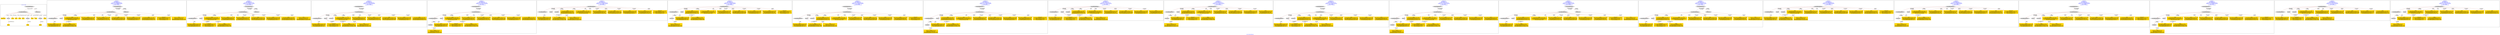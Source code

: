 digraph n0 {
fontcolor="blue"
remincross="true"
label="s10-s-18-artworks.json"
subgraph cluster_0 {
label="1-correct model"
n2[style="filled",color="white",fillcolor="lightgray",label="CulturalHeritageObject1"];
n3[shape="plaintext",style="filled",fillcolor="gold",label="dateCreated"];
n4[style="filled",color="white",fillcolor="lightgray",label="Person1"];
n5[shape="plaintext",style="filled",fillcolor="gold",label="values"];
n6[shape="plaintext",style="filled",fillcolor="gold",label="values"];
n7[shape="plaintext",style="filled",fillcolor="gold",label="values"];
n8[shape="plaintext",style="filled",fillcolor="gold",label="values"];
n9[style="filled",color="white",fillcolor="lightgray",label="Concept1"];
n10[shape="plaintext",style="filled",fillcolor="gold",label="values"];
n11[shape="plaintext",style="filled",fillcolor="gold",label="values"];
n12[style="filled",color="white",fillcolor="lightgray",label="Concept2"];
n13[shape="plaintext",style="filled",fillcolor="gold",label="values"];
n14[style="filled",color="white",fillcolor="lightgray",label="EuropeanaAggregation1"];
n15[style="filled",color="white",fillcolor="lightgray",label="WebResource1"];
n16[shape="plaintext",style="filled",fillcolor="gold",label="values"];
n17[shape="plaintext",style="filled",fillcolor="gold",label="values"];
n18[shape="plaintext",style="filled",fillcolor="gold",label="values"];
}
subgraph cluster_1 {
label="candidate 0\nlink coherence:1.0\nnode coherence:1.0\nconfidence:0.43549986523880024\nmapping score:0.5784999550796001\ncost:13.99959\n-precision:0.71-recall:0.62"
n20[style="filled",color="white",fillcolor="lightgray",label="CulturalHeritageObject1"];
n21[style="filled",color="white",fillcolor="lightgray",label="CulturalHeritageObject2"];
n22[style="filled",color="white",fillcolor="lightgray",label="Person1"];
n23[style="filled",color="white",fillcolor="lightgray",label="EuropeanaAggregation1"];
n24[style="filled",color="white",fillcolor="lightgray",label="WebResource1"];
n25[shape="plaintext",style="filled",fillcolor="gold",label="values\n[CulturalHeritageObject,extent,0.594]\n[CulturalHeritageObject,accessionNumber,0.161]\n[CulturalHeritageObject,provenance,0.15]\n[Document,classLink,0.096]"];
n26[shape="plaintext",style="filled",fillcolor="gold",label="values\n[CulturalHeritageObject,description,0.347]\n[Person,biographicalInformation,0.32]\n[CulturalHeritageObject,title,0.253]\n[CulturalHeritageObject,provenance,0.08]"];
n27[shape="plaintext",style="filled",fillcolor="gold",label="values\n[CulturalHeritageObject,description,0.405]\n[Person,biographicalInformation,0.27]\n[CulturalHeritageObject,title,0.226]\n[CulturalHeritageObject,provenance,0.099]"];
n28[shape="plaintext",style="filled",fillcolor="gold",label="values\n[Person,nameOfThePerson,0.559]\n[Person,biographicalInformation,0.373]\n[CulturalHeritageObject,description,0.035]\n[CulturalHeritageObject,provenance,0.033]"];
n29[shape="plaintext",style="filled",fillcolor="gold",label="values\n[CulturalHeritageObject,medium,0.77]\n[CulturalHeritageObject,description,0.091]\n[CulturalHeritageObject,provenance,0.085]\n[Person,biographicalInformation,0.054]"];
n30[shape="plaintext",style="filled",fillcolor="gold",label="values\n[CulturalHeritageObject,provenance,0.544]\n[Person,biographicalInformation,0.219]\n[CulturalHeritageObject,description,0.127]\n[CulturalHeritageObject,title,0.11]"];
n31[shape="plaintext",style="filled",fillcolor="gold",label="values\n[CulturalHeritageObject,title,0.298]\n[CulturalHeritageObject,description,0.277]\n[Person,biographicalInformation,0.244]\n[CulturalHeritageObject,provenance,0.181]"];
n32[shape="plaintext",style="filled",fillcolor="gold",label="values\n[CulturalHeritageObject,description,0.353]\n[CulturalHeritageObject,medium,0.27]\n[Person,biographicalInformation,0.232]\n[CulturalHeritageObject,title,0.144]"];
n33[shape="plaintext",style="filled",fillcolor="gold",label="values\n[WebResource,classLink,0.547]\n[Document,classLink,0.423]\n[CulturalHeritageObject,provenance,0.016]\n[CulturalHeritageObject,description,0.014]"];
n34[shape="plaintext",style="filled",fillcolor="gold",label="dateCreated\n[CulturalHeritageObject,created,0.358]\n[Person,dateOfDeath,0.354]\n[CulturalHeritageObject,provenance,0.157]\n[Person,dateOfBirth,0.131]"];
}
subgraph cluster_2 {
label="candidate 1\nlink coherence:1.0\nnode coherence:1.0\nconfidence:0.4350536373255838\nmapping score:0.5783512124418613\ncost:13.99959\n-precision:0.64-recall:0.56"
n36[style="filled",color="white",fillcolor="lightgray",label="CulturalHeritageObject1"];
n37[style="filled",color="white",fillcolor="lightgray",label="CulturalHeritageObject2"];
n38[style="filled",color="white",fillcolor="lightgray",label="Person1"];
n39[style="filled",color="white",fillcolor="lightgray",label="EuropeanaAggregation1"];
n40[style="filled",color="white",fillcolor="lightgray",label="WebResource1"];
n41[shape="plaintext",style="filled",fillcolor="gold",label="dateCreated\n[CulturalHeritageObject,created,0.358]\n[Person,dateOfDeath,0.354]\n[CulturalHeritageObject,provenance,0.157]\n[Person,dateOfBirth,0.131]"];
n42[shape="plaintext",style="filled",fillcolor="gold",label="values\n[CulturalHeritageObject,extent,0.594]\n[CulturalHeritageObject,accessionNumber,0.161]\n[CulturalHeritageObject,provenance,0.15]\n[Document,classLink,0.096]"];
n43[shape="plaintext",style="filled",fillcolor="gold",label="values\n[CulturalHeritageObject,description,0.347]\n[Person,biographicalInformation,0.32]\n[CulturalHeritageObject,title,0.253]\n[CulturalHeritageObject,provenance,0.08]"];
n44[shape="plaintext",style="filled",fillcolor="gold",label="values\n[CulturalHeritageObject,description,0.405]\n[Person,biographicalInformation,0.27]\n[CulturalHeritageObject,title,0.226]\n[CulturalHeritageObject,provenance,0.099]"];
n45[shape="plaintext",style="filled",fillcolor="gold",label="values\n[Person,nameOfThePerson,0.559]\n[Person,biographicalInformation,0.373]\n[CulturalHeritageObject,description,0.035]\n[CulturalHeritageObject,provenance,0.033]"];
n46[shape="plaintext",style="filled",fillcolor="gold",label="values\n[CulturalHeritageObject,medium,0.77]\n[CulturalHeritageObject,description,0.091]\n[CulturalHeritageObject,provenance,0.085]\n[Person,biographicalInformation,0.054]"];
n47[shape="plaintext",style="filled",fillcolor="gold",label="values\n[CulturalHeritageObject,provenance,0.544]\n[Person,biographicalInformation,0.219]\n[CulturalHeritageObject,description,0.127]\n[CulturalHeritageObject,title,0.11]"];
n48[shape="plaintext",style="filled",fillcolor="gold",label="values\n[CulturalHeritageObject,title,0.298]\n[CulturalHeritageObject,description,0.277]\n[Person,biographicalInformation,0.244]\n[CulturalHeritageObject,provenance,0.181]"];
n49[shape="plaintext",style="filled",fillcolor="gold",label="values\n[CulturalHeritageObject,description,0.353]\n[CulturalHeritageObject,medium,0.27]\n[Person,biographicalInformation,0.232]\n[CulturalHeritageObject,title,0.144]"];
n50[shape="plaintext",style="filled",fillcolor="gold",label="values\n[WebResource,classLink,0.547]\n[Document,classLink,0.423]\n[CulturalHeritageObject,provenance,0.016]\n[CulturalHeritageObject,description,0.014]"];
}
subgraph cluster_3 {
label="candidate 10\nlink coherence:1.0\nnode coherence:1.0\nconfidence:0.4226522308901868\nmapping score:0.5742174102967289\ncost:13.99968\n-precision:0.5-recall:0.44"
n52[style="filled",color="white",fillcolor="lightgray",label="CulturalHeritageObject1"];
n53[style="filled",color="white",fillcolor="lightgray",label="CulturalHeritageObject2"];
n54[style="filled",color="white",fillcolor="lightgray",label="Person1"];
n55[style="filled",color="white",fillcolor="lightgray",label="Document1"];
n56[style="filled",color="white",fillcolor="lightgray",label="EuropeanaAggregation1"];
n57[shape="plaintext",style="filled",fillcolor="gold",label="dateCreated\n[CulturalHeritageObject,created,0.358]\n[Person,dateOfDeath,0.354]\n[CulturalHeritageObject,provenance,0.157]\n[Person,dateOfBirth,0.131]"];
n58[shape="plaintext",style="filled",fillcolor="gold",label="values\n[CulturalHeritageObject,extent,0.594]\n[CulturalHeritageObject,accessionNumber,0.161]\n[CulturalHeritageObject,provenance,0.15]\n[Document,classLink,0.096]"];
n59[shape="plaintext",style="filled",fillcolor="gold",label="values\n[CulturalHeritageObject,description,0.347]\n[Person,biographicalInformation,0.32]\n[CulturalHeritageObject,title,0.253]\n[CulturalHeritageObject,provenance,0.08]"];
n60[shape="plaintext",style="filled",fillcolor="gold",label="values\n[CulturalHeritageObject,description,0.405]\n[Person,biographicalInformation,0.27]\n[CulturalHeritageObject,title,0.226]\n[CulturalHeritageObject,provenance,0.099]"];
n61[shape="plaintext",style="filled",fillcolor="gold",label="values\n[Person,nameOfThePerson,0.559]\n[Person,biographicalInformation,0.373]\n[CulturalHeritageObject,description,0.035]\n[CulturalHeritageObject,provenance,0.033]"];
n62[shape="plaintext",style="filled",fillcolor="gold",label="values\n[CulturalHeritageObject,medium,0.77]\n[CulturalHeritageObject,description,0.091]\n[CulturalHeritageObject,provenance,0.085]\n[Person,biographicalInformation,0.054]"];
n63[shape="plaintext",style="filled",fillcolor="gold",label="values\n[CulturalHeritageObject,provenance,0.544]\n[Person,biographicalInformation,0.219]\n[CulturalHeritageObject,description,0.127]\n[CulturalHeritageObject,title,0.11]"];
n64[shape="plaintext",style="filled",fillcolor="gold",label="values\n[CulturalHeritageObject,title,0.298]\n[CulturalHeritageObject,description,0.277]\n[Person,biographicalInformation,0.244]\n[CulturalHeritageObject,provenance,0.181]"];
n65[shape="plaintext",style="filled",fillcolor="gold",label="values\n[CulturalHeritageObject,description,0.353]\n[CulturalHeritageObject,medium,0.27]\n[Person,biographicalInformation,0.232]\n[CulturalHeritageObject,title,0.144]"];
n66[shape="plaintext",style="filled",fillcolor="gold",label="values\n[WebResource,classLink,0.547]\n[Document,classLink,0.423]\n[CulturalHeritageObject,provenance,0.016]\n[CulturalHeritageObject,description,0.014]"];
}
subgraph cluster_4 {
label="candidate 11\nlink coherence:1.0\nnode coherence:1.0\nconfidence:0.4226522308901868\nmapping score:0.5742174102967289\ncost:13.9997\n-precision:0.5-recall:0.44"
n68[style="filled",color="white",fillcolor="lightgray",label="CulturalHeritageObject1"];
n69[style="filled",color="white",fillcolor="lightgray",label="CulturalHeritageObject2"];
n70[style="filled",color="white",fillcolor="lightgray",label="Person1"];
n71[style="filled",color="white",fillcolor="lightgray",label="Document2"];
n72[style="filled",color="white",fillcolor="lightgray",label="EuropeanaAggregation1"];
n73[shape="plaintext",style="filled",fillcolor="gold",label="dateCreated\n[CulturalHeritageObject,created,0.358]\n[Person,dateOfDeath,0.354]\n[CulturalHeritageObject,provenance,0.157]\n[Person,dateOfBirth,0.131]"];
n74[shape="plaintext",style="filled",fillcolor="gold",label="values\n[CulturalHeritageObject,extent,0.594]\n[CulturalHeritageObject,accessionNumber,0.161]\n[CulturalHeritageObject,provenance,0.15]\n[Document,classLink,0.096]"];
n75[shape="plaintext",style="filled",fillcolor="gold",label="values\n[CulturalHeritageObject,description,0.347]\n[Person,biographicalInformation,0.32]\n[CulturalHeritageObject,title,0.253]\n[CulturalHeritageObject,provenance,0.08]"];
n76[shape="plaintext",style="filled",fillcolor="gold",label="values\n[CulturalHeritageObject,description,0.405]\n[Person,biographicalInformation,0.27]\n[CulturalHeritageObject,title,0.226]\n[CulturalHeritageObject,provenance,0.099]"];
n77[shape="plaintext",style="filled",fillcolor="gold",label="values\n[Person,nameOfThePerson,0.559]\n[Person,biographicalInformation,0.373]\n[CulturalHeritageObject,description,0.035]\n[CulturalHeritageObject,provenance,0.033]"];
n78[shape="plaintext",style="filled",fillcolor="gold",label="values\n[CulturalHeritageObject,medium,0.77]\n[CulturalHeritageObject,description,0.091]\n[CulturalHeritageObject,provenance,0.085]\n[Person,biographicalInformation,0.054]"];
n79[shape="plaintext",style="filled",fillcolor="gold",label="values\n[CulturalHeritageObject,provenance,0.544]\n[Person,biographicalInformation,0.219]\n[CulturalHeritageObject,description,0.127]\n[CulturalHeritageObject,title,0.11]"];
n80[shape="plaintext",style="filled",fillcolor="gold",label="values\n[CulturalHeritageObject,title,0.298]\n[CulturalHeritageObject,description,0.277]\n[Person,biographicalInformation,0.244]\n[CulturalHeritageObject,provenance,0.181]"];
n81[shape="plaintext",style="filled",fillcolor="gold",label="values\n[CulturalHeritageObject,description,0.353]\n[CulturalHeritageObject,medium,0.27]\n[Person,biographicalInformation,0.232]\n[CulturalHeritageObject,title,0.144]"];
n82[shape="plaintext",style="filled",fillcolor="gold",label="values\n[WebResource,classLink,0.547]\n[Document,classLink,0.423]\n[CulturalHeritageObject,provenance,0.016]\n[CulturalHeritageObject,description,0.014]"];
}
subgraph cluster_5 {
label="candidate 12\nlink coherence:1.0\nnode coherence:1.0\nconfidence:0.41749763794067746\nmapping score:0.5724992126468925\ncost:12.9998\n-precision:0.62-recall:0.5"
n84[style="filled",color="white",fillcolor="lightgray",label="CulturalHeritageObject1"];
n85[style="filled",color="white",fillcolor="lightgray",label="CulturalHeritageObject2"];
n86[style="filled",color="white",fillcolor="lightgray",label="Person1"];
n87[style="filled",color="white",fillcolor="lightgray",label="Document1"];
n88[shape="plaintext",style="filled",fillcolor="gold",label="values\n[CulturalHeritageObject,title,0.298]\n[CulturalHeritageObject,description,0.277]\n[Person,biographicalInformation,0.244]\n[CulturalHeritageObject,provenance,0.181]"];
n89[shape="plaintext",style="filled",fillcolor="gold",label="values\n[CulturalHeritageObject,extent,0.594]\n[CulturalHeritageObject,accessionNumber,0.161]\n[CulturalHeritageObject,provenance,0.15]\n[Document,classLink,0.096]"];
n90[shape="plaintext",style="filled",fillcolor="gold",label="values\n[CulturalHeritageObject,description,0.405]\n[Person,biographicalInformation,0.27]\n[CulturalHeritageObject,title,0.226]\n[CulturalHeritageObject,provenance,0.099]"];
n91[shape="plaintext",style="filled",fillcolor="gold",label="values\n[Person,nameOfThePerson,0.559]\n[Person,biographicalInformation,0.373]\n[CulturalHeritageObject,description,0.035]\n[CulturalHeritageObject,provenance,0.033]"];
n92[shape="plaintext",style="filled",fillcolor="gold",label="values\n[CulturalHeritageObject,medium,0.77]\n[CulturalHeritageObject,description,0.091]\n[CulturalHeritageObject,provenance,0.085]\n[Person,biographicalInformation,0.054]"];
n93[shape="plaintext",style="filled",fillcolor="gold",label="values\n[CulturalHeritageObject,provenance,0.544]\n[Person,biographicalInformation,0.219]\n[CulturalHeritageObject,description,0.127]\n[CulturalHeritageObject,title,0.11]"];
n94[shape="plaintext",style="filled",fillcolor="gold",label="values\n[CulturalHeritageObject,description,0.347]\n[Person,biographicalInformation,0.32]\n[CulturalHeritageObject,title,0.253]\n[CulturalHeritageObject,provenance,0.08]"];
n95[shape="plaintext",style="filled",fillcolor="gold",label="values\n[CulturalHeritageObject,description,0.353]\n[CulturalHeritageObject,medium,0.27]\n[Person,biographicalInformation,0.232]\n[CulturalHeritageObject,title,0.144]"];
n96[shape="plaintext",style="filled",fillcolor="gold",label="dateCreated\n[CulturalHeritageObject,created,0.358]\n[Person,dateOfDeath,0.354]\n[CulturalHeritageObject,provenance,0.157]\n[Person,dateOfBirth,0.131]"];
n97[shape="plaintext",style="filled",fillcolor="gold",label="values\n[WebResource,classLink,0.547]\n[Document,classLink,0.423]\n[CulturalHeritageObject,provenance,0.016]\n[CulturalHeritageObject,description,0.014]"];
}
subgraph cluster_6 {
label="candidate 13\nlink coherence:1.0\nnode coherence:1.0\nconfidence:0.41749763794067746\nmapping score:0.5724992126468925\ncost:12.99982\n-precision:0.62-recall:0.5"
n99[style="filled",color="white",fillcolor="lightgray",label="CulturalHeritageObject1"];
n100[style="filled",color="white",fillcolor="lightgray",label="CulturalHeritageObject2"];
n101[style="filled",color="white",fillcolor="lightgray",label="Person1"];
n102[style="filled",color="white",fillcolor="lightgray",label="Document2"];
n103[shape="plaintext",style="filled",fillcolor="gold",label="values\n[CulturalHeritageObject,title,0.298]\n[CulturalHeritageObject,description,0.277]\n[Person,biographicalInformation,0.244]\n[CulturalHeritageObject,provenance,0.181]"];
n104[shape="plaintext",style="filled",fillcolor="gold",label="values\n[CulturalHeritageObject,extent,0.594]\n[CulturalHeritageObject,accessionNumber,0.161]\n[CulturalHeritageObject,provenance,0.15]\n[Document,classLink,0.096]"];
n105[shape="plaintext",style="filled",fillcolor="gold",label="values\n[CulturalHeritageObject,description,0.405]\n[Person,biographicalInformation,0.27]\n[CulturalHeritageObject,title,0.226]\n[CulturalHeritageObject,provenance,0.099]"];
n106[shape="plaintext",style="filled",fillcolor="gold",label="values\n[Person,nameOfThePerson,0.559]\n[Person,biographicalInformation,0.373]\n[CulturalHeritageObject,description,0.035]\n[CulturalHeritageObject,provenance,0.033]"];
n107[shape="plaintext",style="filled",fillcolor="gold",label="values\n[CulturalHeritageObject,medium,0.77]\n[CulturalHeritageObject,description,0.091]\n[CulturalHeritageObject,provenance,0.085]\n[Person,biographicalInformation,0.054]"];
n108[shape="plaintext",style="filled",fillcolor="gold",label="values\n[CulturalHeritageObject,provenance,0.544]\n[Person,biographicalInformation,0.219]\n[CulturalHeritageObject,description,0.127]\n[CulturalHeritageObject,title,0.11]"];
n109[shape="plaintext",style="filled",fillcolor="gold",label="values\n[CulturalHeritageObject,description,0.347]\n[Person,biographicalInformation,0.32]\n[CulturalHeritageObject,title,0.253]\n[CulturalHeritageObject,provenance,0.08]"];
n110[shape="plaintext",style="filled",fillcolor="gold",label="values\n[CulturalHeritageObject,description,0.353]\n[CulturalHeritageObject,medium,0.27]\n[Person,biographicalInformation,0.232]\n[CulturalHeritageObject,title,0.144]"];
n111[shape="plaintext",style="filled",fillcolor="gold",label="values\n[WebResource,classLink,0.547]\n[Document,classLink,0.423]\n[CulturalHeritageObject,provenance,0.016]\n[CulturalHeritageObject,description,0.014]"];
n112[shape="plaintext",style="filled",fillcolor="gold",label="dateCreated\n[CulturalHeritageObject,created,0.358]\n[Person,dateOfDeath,0.354]\n[CulturalHeritageObject,provenance,0.157]\n[Person,dateOfBirth,0.131]"];
}
subgraph cluster_7 {
label="candidate 14\nlink coherence:1.0\nnode coherence:1.0\nconfidence:0.41749763794067746\nmapping score:0.5724992126468925\ncost:13.99968\n-precision:0.64-recall:0.56"
n114[style="filled",color="white",fillcolor="lightgray",label="CulturalHeritageObject1"];
n115[style="filled",color="white",fillcolor="lightgray",label="CulturalHeritageObject2"];
n116[style="filled",color="white",fillcolor="lightgray",label="Person1"];
n117[style="filled",color="white",fillcolor="lightgray",label="Document1"];
n118[style="filled",color="white",fillcolor="lightgray",label="EuropeanaAggregation1"];
n119[shape="plaintext",style="filled",fillcolor="gold",label="values\n[CulturalHeritageObject,title,0.298]\n[CulturalHeritageObject,description,0.277]\n[Person,biographicalInformation,0.244]\n[CulturalHeritageObject,provenance,0.181]"];
n120[shape="plaintext",style="filled",fillcolor="gold",label="values\n[CulturalHeritageObject,extent,0.594]\n[CulturalHeritageObject,accessionNumber,0.161]\n[CulturalHeritageObject,provenance,0.15]\n[Document,classLink,0.096]"];
n121[shape="plaintext",style="filled",fillcolor="gold",label="values\n[CulturalHeritageObject,description,0.405]\n[Person,biographicalInformation,0.27]\n[CulturalHeritageObject,title,0.226]\n[CulturalHeritageObject,provenance,0.099]"];
n122[shape="plaintext",style="filled",fillcolor="gold",label="values\n[Person,nameOfThePerson,0.559]\n[Person,biographicalInformation,0.373]\n[CulturalHeritageObject,description,0.035]\n[CulturalHeritageObject,provenance,0.033]"];
n123[shape="plaintext",style="filled",fillcolor="gold",label="values\n[CulturalHeritageObject,medium,0.77]\n[CulturalHeritageObject,description,0.091]\n[CulturalHeritageObject,provenance,0.085]\n[Person,biographicalInformation,0.054]"];
n124[shape="plaintext",style="filled",fillcolor="gold",label="values\n[CulturalHeritageObject,provenance,0.544]\n[Person,biographicalInformation,0.219]\n[CulturalHeritageObject,description,0.127]\n[CulturalHeritageObject,title,0.11]"];
n125[shape="plaintext",style="filled",fillcolor="gold",label="values\n[CulturalHeritageObject,description,0.347]\n[Person,biographicalInformation,0.32]\n[CulturalHeritageObject,title,0.253]\n[CulturalHeritageObject,provenance,0.08]"];
n126[shape="plaintext",style="filled",fillcolor="gold",label="values\n[CulturalHeritageObject,description,0.353]\n[CulturalHeritageObject,medium,0.27]\n[Person,biographicalInformation,0.232]\n[CulturalHeritageObject,title,0.144]"];
n127[shape="plaintext",style="filled",fillcolor="gold",label="dateCreated\n[CulturalHeritageObject,created,0.358]\n[Person,dateOfDeath,0.354]\n[CulturalHeritageObject,provenance,0.157]\n[Person,dateOfBirth,0.131]"];
n128[shape="plaintext",style="filled",fillcolor="gold",label="values\n[WebResource,classLink,0.547]\n[Document,classLink,0.423]\n[CulturalHeritageObject,provenance,0.016]\n[CulturalHeritageObject,description,0.014]"];
}
subgraph cluster_8 {
label="candidate 15\nlink coherence:1.0\nnode coherence:1.0\nconfidence:0.41749763794067746\nmapping score:0.5724992126468925\ncost:13.9997\n-precision:0.64-recall:0.56"
n130[style="filled",color="white",fillcolor="lightgray",label="CulturalHeritageObject1"];
n131[style="filled",color="white",fillcolor="lightgray",label="CulturalHeritageObject2"];
n132[style="filled",color="white",fillcolor="lightgray",label="Person1"];
n133[style="filled",color="white",fillcolor="lightgray",label="Document2"];
n134[style="filled",color="white",fillcolor="lightgray",label="EuropeanaAggregation1"];
n135[shape="plaintext",style="filled",fillcolor="gold",label="values\n[CulturalHeritageObject,title,0.298]\n[CulturalHeritageObject,description,0.277]\n[Person,biographicalInformation,0.244]\n[CulturalHeritageObject,provenance,0.181]"];
n136[shape="plaintext",style="filled",fillcolor="gold",label="values\n[CulturalHeritageObject,extent,0.594]\n[CulturalHeritageObject,accessionNumber,0.161]\n[CulturalHeritageObject,provenance,0.15]\n[Document,classLink,0.096]"];
n137[shape="plaintext",style="filled",fillcolor="gold",label="values\n[CulturalHeritageObject,description,0.405]\n[Person,biographicalInformation,0.27]\n[CulturalHeritageObject,title,0.226]\n[CulturalHeritageObject,provenance,0.099]"];
n138[shape="plaintext",style="filled",fillcolor="gold",label="values\n[Person,nameOfThePerson,0.559]\n[Person,biographicalInformation,0.373]\n[CulturalHeritageObject,description,0.035]\n[CulturalHeritageObject,provenance,0.033]"];
n139[shape="plaintext",style="filled",fillcolor="gold",label="values\n[CulturalHeritageObject,medium,0.77]\n[CulturalHeritageObject,description,0.091]\n[CulturalHeritageObject,provenance,0.085]\n[Person,biographicalInformation,0.054]"];
n140[shape="plaintext",style="filled",fillcolor="gold",label="values\n[CulturalHeritageObject,provenance,0.544]\n[Person,biographicalInformation,0.219]\n[CulturalHeritageObject,description,0.127]\n[CulturalHeritageObject,title,0.11]"];
n141[shape="plaintext",style="filled",fillcolor="gold",label="values\n[CulturalHeritageObject,description,0.347]\n[Person,biographicalInformation,0.32]\n[CulturalHeritageObject,title,0.253]\n[CulturalHeritageObject,provenance,0.08]"];
n142[shape="plaintext",style="filled",fillcolor="gold",label="values\n[CulturalHeritageObject,description,0.353]\n[CulturalHeritageObject,medium,0.27]\n[Person,biographicalInformation,0.232]\n[CulturalHeritageObject,title,0.144]"];
n143[shape="plaintext",style="filled",fillcolor="gold",label="values\n[WebResource,classLink,0.547]\n[Document,classLink,0.423]\n[CulturalHeritageObject,provenance,0.016]\n[CulturalHeritageObject,description,0.014]"];
n144[shape="plaintext",style="filled",fillcolor="gold",label="dateCreated\n[CulturalHeritageObject,created,0.358]\n[Person,dateOfDeath,0.354]\n[CulturalHeritageObject,provenance,0.157]\n[Person,dateOfBirth,0.131]"];
}
subgraph cluster_9 {
label="candidate 16\nlink coherence:1.0\nnode coherence:1.0\nconfidence:0.417051410027461\nmapping score:0.5723504700091536\ncost:12.9998\n-precision:0.54-recall:0.44"
n146[style="filled",color="white",fillcolor="lightgray",label="CulturalHeritageObject1"];
n147[style="filled",color="white",fillcolor="lightgray",label="CulturalHeritageObject2"];
n148[style="filled",color="white",fillcolor="lightgray",label="Person1"];
n149[style="filled",color="white",fillcolor="lightgray",label="Document1"];
n150[shape="plaintext",style="filled",fillcolor="gold",label="dateCreated\n[CulturalHeritageObject,created,0.358]\n[Person,dateOfDeath,0.354]\n[CulturalHeritageObject,provenance,0.157]\n[Person,dateOfBirth,0.131]"];
n151[shape="plaintext",style="filled",fillcolor="gold",label="values\n[CulturalHeritageObject,title,0.298]\n[CulturalHeritageObject,description,0.277]\n[Person,biographicalInformation,0.244]\n[CulturalHeritageObject,provenance,0.181]"];
n152[shape="plaintext",style="filled",fillcolor="gold",label="values\n[CulturalHeritageObject,extent,0.594]\n[CulturalHeritageObject,accessionNumber,0.161]\n[CulturalHeritageObject,provenance,0.15]\n[Document,classLink,0.096]"];
n153[shape="plaintext",style="filled",fillcolor="gold",label="values\n[CulturalHeritageObject,description,0.405]\n[Person,biographicalInformation,0.27]\n[CulturalHeritageObject,title,0.226]\n[CulturalHeritageObject,provenance,0.099]"];
n154[shape="plaintext",style="filled",fillcolor="gold",label="values\n[Person,nameOfThePerson,0.559]\n[Person,biographicalInformation,0.373]\n[CulturalHeritageObject,description,0.035]\n[CulturalHeritageObject,provenance,0.033]"];
n155[shape="plaintext",style="filled",fillcolor="gold",label="values\n[CulturalHeritageObject,medium,0.77]\n[CulturalHeritageObject,description,0.091]\n[CulturalHeritageObject,provenance,0.085]\n[Person,biographicalInformation,0.054]"];
n156[shape="plaintext",style="filled",fillcolor="gold",label="values\n[CulturalHeritageObject,provenance,0.544]\n[Person,biographicalInformation,0.219]\n[CulturalHeritageObject,description,0.127]\n[CulturalHeritageObject,title,0.11]"];
n157[shape="plaintext",style="filled",fillcolor="gold",label="values\n[CulturalHeritageObject,description,0.347]\n[Person,biographicalInformation,0.32]\n[CulturalHeritageObject,title,0.253]\n[CulturalHeritageObject,provenance,0.08]"];
n158[shape="plaintext",style="filled",fillcolor="gold",label="values\n[CulturalHeritageObject,description,0.353]\n[CulturalHeritageObject,medium,0.27]\n[Person,biographicalInformation,0.232]\n[CulturalHeritageObject,title,0.144]"];
n159[shape="plaintext",style="filled",fillcolor="gold",label="values\n[WebResource,classLink,0.547]\n[Document,classLink,0.423]\n[CulturalHeritageObject,provenance,0.016]\n[CulturalHeritageObject,description,0.014]"];
}
subgraph cluster_10 {
label="candidate 17\nlink coherence:1.0\nnode coherence:1.0\nconfidence:0.417051410027461\nmapping score:0.5723504700091536\ncost:12.99982\n-precision:0.54-recall:0.44"
n161[style="filled",color="white",fillcolor="lightgray",label="CulturalHeritageObject1"];
n162[style="filled",color="white",fillcolor="lightgray",label="CulturalHeritageObject2"];
n163[style="filled",color="white",fillcolor="lightgray",label="Person1"];
n164[style="filled",color="white",fillcolor="lightgray",label="Document2"];
n165[shape="plaintext",style="filled",fillcolor="gold",label="dateCreated\n[CulturalHeritageObject,created,0.358]\n[Person,dateOfDeath,0.354]\n[CulturalHeritageObject,provenance,0.157]\n[Person,dateOfBirth,0.131]"];
n166[shape="plaintext",style="filled",fillcolor="gold",label="values\n[CulturalHeritageObject,title,0.298]\n[CulturalHeritageObject,description,0.277]\n[Person,biographicalInformation,0.244]\n[CulturalHeritageObject,provenance,0.181]"];
n167[shape="plaintext",style="filled",fillcolor="gold",label="values\n[CulturalHeritageObject,extent,0.594]\n[CulturalHeritageObject,accessionNumber,0.161]\n[CulturalHeritageObject,provenance,0.15]\n[Document,classLink,0.096]"];
n168[shape="plaintext",style="filled",fillcolor="gold",label="values\n[CulturalHeritageObject,description,0.405]\n[Person,biographicalInformation,0.27]\n[CulturalHeritageObject,title,0.226]\n[CulturalHeritageObject,provenance,0.099]"];
n169[shape="plaintext",style="filled",fillcolor="gold",label="values\n[Person,nameOfThePerson,0.559]\n[Person,biographicalInformation,0.373]\n[CulturalHeritageObject,description,0.035]\n[CulturalHeritageObject,provenance,0.033]"];
n170[shape="plaintext",style="filled",fillcolor="gold",label="values\n[CulturalHeritageObject,medium,0.77]\n[CulturalHeritageObject,description,0.091]\n[CulturalHeritageObject,provenance,0.085]\n[Person,biographicalInformation,0.054]"];
n171[shape="plaintext",style="filled",fillcolor="gold",label="values\n[CulturalHeritageObject,provenance,0.544]\n[Person,biographicalInformation,0.219]\n[CulturalHeritageObject,description,0.127]\n[CulturalHeritageObject,title,0.11]"];
n172[shape="plaintext",style="filled",fillcolor="gold",label="values\n[CulturalHeritageObject,description,0.347]\n[Person,biographicalInformation,0.32]\n[CulturalHeritageObject,title,0.253]\n[CulturalHeritageObject,provenance,0.08]"];
n173[shape="plaintext",style="filled",fillcolor="gold",label="values\n[CulturalHeritageObject,description,0.353]\n[CulturalHeritageObject,medium,0.27]\n[Person,biographicalInformation,0.232]\n[CulturalHeritageObject,title,0.144]"];
n174[shape="plaintext",style="filled",fillcolor="gold",label="values\n[WebResource,classLink,0.547]\n[Document,classLink,0.423]\n[CulturalHeritageObject,provenance,0.016]\n[CulturalHeritageObject,description,0.014]"];
}
subgraph cluster_11 {
label="candidate 18\nlink coherence:1.0\nnode coherence:1.0\nconfidence:0.417051410027461\nmapping score:0.5723504700091536\ncost:13.99968\n-precision:0.57-recall:0.5"
n176[style="filled",color="white",fillcolor="lightgray",label="CulturalHeritageObject1"];
n177[style="filled",color="white",fillcolor="lightgray",label="CulturalHeritageObject2"];
n178[style="filled",color="white",fillcolor="lightgray",label="Person1"];
n179[style="filled",color="white",fillcolor="lightgray",label="Document1"];
n180[style="filled",color="white",fillcolor="lightgray",label="EuropeanaAggregation1"];
n181[shape="plaintext",style="filled",fillcolor="gold",label="dateCreated\n[CulturalHeritageObject,created,0.358]\n[Person,dateOfDeath,0.354]\n[CulturalHeritageObject,provenance,0.157]\n[Person,dateOfBirth,0.131]"];
n182[shape="plaintext",style="filled",fillcolor="gold",label="values\n[CulturalHeritageObject,title,0.298]\n[CulturalHeritageObject,description,0.277]\n[Person,biographicalInformation,0.244]\n[CulturalHeritageObject,provenance,0.181]"];
n183[shape="plaintext",style="filled",fillcolor="gold",label="values\n[CulturalHeritageObject,extent,0.594]\n[CulturalHeritageObject,accessionNumber,0.161]\n[CulturalHeritageObject,provenance,0.15]\n[Document,classLink,0.096]"];
n184[shape="plaintext",style="filled",fillcolor="gold",label="values\n[CulturalHeritageObject,description,0.405]\n[Person,biographicalInformation,0.27]\n[CulturalHeritageObject,title,0.226]\n[CulturalHeritageObject,provenance,0.099]"];
n185[shape="plaintext",style="filled",fillcolor="gold",label="values\n[Person,nameOfThePerson,0.559]\n[Person,biographicalInformation,0.373]\n[CulturalHeritageObject,description,0.035]\n[CulturalHeritageObject,provenance,0.033]"];
n186[shape="plaintext",style="filled",fillcolor="gold",label="values\n[CulturalHeritageObject,medium,0.77]\n[CulturalHeritageObject,description,0.091]\n[CulturalHeritageObject,provenance,0.085]\n[Person,biographicalInformation,0.054]"];
n187[shape="plaintext",style="filled",fillcolor="gold",label="values\n[CulturalHeritageObject,provenance,0.544]\n[Person,biographicalInformation,0.219]\n[CulturalHeritageObject,description,0.127]\n[CulturalHeritageObject,title,0.11]"];
n188[shape="plaintext",style="filled",fillcolor="gold",label="values\n[CulturalHeritageObject,description,0.347]\n[Person,biographicalInformation,0.32]\n[CulturalHeritageObject,title,0.253]\n[CulturalHeritageObject,provenance,0.08]"];
n189[shape="plaintext",style="filled",fillcolor="gold",label="values\n[CulturalHeritageObject,description,0.353]\n[CulturalHeritageObject,medium,0.27]\n[Person,biographicalInformation,0.232]\n[CulturalHeritageObject,title,0.144]"];
n190[shape="plaintext",style="filled",fillcolor="gold",label="values\n[WebResource,classLink,0.547]\n[Document,classLink,0.423]\n[CulturalHeritageObject,provenance,0.016]\n[CulturalHeritageObject,description,0.014]"];
}
subgraph cluster_12 {
label="candidate 19\nlink coherence:1.0\nnode coherence:1.0\nconfidence:0.417051410027461\nmapping score:0.5723504700091536\ncost:13.9997\n-precision:0.57-recall:0.5"
n192[style="filled",color="white",fillcolor="lightgray",label="CulturalHeritageObject1"];
n193[style="filled",color="white",fillcolor="lightgray",label="CulturalHeritageObject2"];
n194[style="filled",color="white",fillcolor="lightgray",label="Person1"];
n195[style="filled",color="white",fillcolor="lightgray",label="Document2"];
n196[style="filled",color="white",fillcolor="lightgray",label="EuropeanaAggregation1"];
n197[shape="plaintext",style="filled",fillcolor="gold",label="dateCreated\n[CulturalHeritageObject,created,0.358]\n[Person,dateOfDeath,0.354]\n[CulturalHeritageObject,provenance,0.157]\n[Person,dateOfBirth,0.131]"];
n198[shape="plaintext",style="filled",fillcolor="gold",label="values\n[CulturalHeritageObject,title,0.298]\n[CulturalHeritageObject,description,0.277]\n[Person,biographicalInformation,0.244]\n[CulturalHeritageObject,provenance,0.181]"];
n199[shape="plaintext",style="filled",fillcolor="gold",label="values\n[CulturalHeritageObject,extent,0.594]\n[CulturalHeritageObject,accessionNumber,0.161]\n[CulturalHeritageObject,provenance,0.15]\n[Document,classLink,0.096]"];
n200[shape="plaintext",style="filled",fillcolor="gold",label="values\n[CulturalHeritageObject,description,0.405]\n[Person,biographicalInformation,0.27]\n[CulturalHeritageObject,title,0.226]\n[CulturalHeritageObject,provenance,0.099]"];
n201[shape="plaintext",style="filled",fillcolor="gold",label="values\n[Person,nameOfThePerson,0.559]\n[Person,biographicalInformation,0.373]\n[CulturalHeritageObject,description,0.035]\n[CulturalHeritageObject,provenance,0.033]"];
n202[shape="plaintext",style="filled",fillcolor="gold",label="values\n[CulturalHeritageObject,medium,0.77]\n[CulturalHeritageObject,description,0.091]\n[CulturalHeritageObject,provenance,0.085]\n[Person,biographicalInformation,0.054]"];
n203[shape="plaintext",style="filled",fillcolor="gold",label="values\n[CulturalHeritageObject,provenance,0.544]\n[Person,biographicalInformation,0.219]\n[CulturalHeritageObject,description,0.127]\n[CulturalHeritageObject,title,0.11]"];
n204[shape="plaintext",style="filled",fillcolor="gold",label="values\n[CulturalHeritageObject,description,0.347]\n[Person,biographicalInformation,0.32]\n[CulturalHeritageObject,title,0.253]\n[CulturalHeritageObject,provenance,0.08]"];
n205[shape="plaintext",style="filled",fillcolor="gold",label="values\n[CulturalHeritageObject,description,0.353]\n[CulturalHeritageObject,medium,0.27]\n[Person,biographicalInformation,0.232]\n[CulturalHeritageObject,title,0.144]"];
n206[shape="plaintext",style="filled",fillcolor="gold",label="values\n[WebResource,classLink,0.547]\n[Document,classLink,0.423]\n[CulturalHeritageObject,provenance,0.016]\n[CulturalHeritageObject,description,0.014]"];
}
subgraph cluster_13 {
label="candidate 2\nlink coherence:1.0\nnode coherence:1.0\nconfidence:0.42989904437607435\nmapping score:0.5766330147920248\ncost:13.99959\n-precision:0.79-recall:0.69"
n208[style="filled",color="white",fillcolor="lightgray",label="CulturalHeritageObject1"];
n209[style="filled",color="white",fillcolor="lightgray",label="CulturalHeritageObject2"];
n210[style="filled",color="white",fillcolor="lightgray",label="Person1"];
n211[style="filled",color="white",fillcolor="lightgray",label="EuropeanaAggregation1"];
n212[style="filled",color="white",fillcolor="lightgray",label="WebResource1"];
n213[shape="plaintext",style="filled",fillcolor="gold",label="values\n[CulturalHeritageObject,title,0.298]\n[CulturalHeritageObject,description,0.277]\n[Person,biographicalInformation,0.244]\n[CulturalHeritageObject,provenance,0.181]"];
n214[shape="plaintext",style="filled",fillcolor="gold",label="values\n[CulturalHeritageObject,extent,0.594]\n[CulturalHeritageObject,accessionNumber,0.161]\n[CulturalHeritageObject,provenance,0.15]\n[Document,classLink,0.096]"];
n215[shape="plaintext",style="filled",fillcolor="gold",label="values\n[CulturalHeritageObject,description,0.405]\n[Person,biographicalInformation,0.27]\n[CulturalHeritageObject,title,0.226]\n[CulturalHeritageObject,provenance,0.099]"];
n216[shape="plaintext",style="filled",fillcolor="gold",label="values\n[Person,nameOfThePerson,0.559]\n[Person,biographicalInformation,0.373]\n[CulturalHeritageObject,description,0.035]\n[CulturalHeritageObject,provenance,0.033]"];
n217[shape="plaintext",style="filled",fillcolor="gold",label="values\n[CulturalHeritageObject,medium,0.77]\n[CulturalHeritageObject,description,0.091]\n[CulturalHeritageObject,provenance,0.085]\n[Person,biographicalInformation,0.054]"];
n218[shape="plaintext",style="filled",fillcolor="gold",label="values\n[CulturalHeritageObject,provenance,0.544]\n[Person,biographicalInformation,0.219]\n[CulturalHeritageObject,description,0.127]\n[CulturalHeritageObject,title,0.11]"];
n219[shape="plaintext",style="filled",fillcolor="gold",label="values\n[CulturalHeritageObject,description,0.347]\n[Person,biographicalInformation,0.32]\n[CulturalHeritageObject,title,0.253]\n[CulturalHeritageObject,provenance,0.08]"];
n220[shape="plaintext",style="filled",fillcolor="gold",label="values\n[CulturalHeritageObject,description,0.353]\n[CulturalHeritageObject,medium,0.27]\n[Person,biographicalInformation,0.232]\n[CulturalHeritageObject,title,0.144]"];
n221[shape="plaintext",style="filled",fillcolor="gold",label="values\n[WebResource,classLink,0.547]\n[Document,classLink,0.423]\n[CulturalHeritageObject,provenance,0.016]\n[CulturalHeritageObject,description,0.014]"];
n222[shape="plaintext",style="filled",fillcolor="gold",label="dateCreated\n[CulturalHeritageObject,created,0.358]\n[Person,dateOfDeath,0.354]\n[CulturalHeritageObject,provenance,0.157]\n[Person,dateOfBirth,0.131]"];
}
subgraph cluster_14 {
label="candidate 3\nlink coherence:1.0\nnode coherence:1.0\nconfidence:0.4294528164628579\nmapping score:0.576484272154286\ncost:13.99959\n-precision:0.71-recall:0.62"
n224[style="filled",color="white",fillcolor="lightgray",label="CulturalHeritageObject1"];
n225[style="filled",color="white",fillcolor="lightgray",label="CulturalHeritageObject2"];
n226[style="filled",color="white",fillcolor="lightgray",label="Person1"];
n227[style="filled",color="white",fillcolor="lightgray",label="EuropeanaAggregation1"];
n228[style="filled",color="white",fillcolor="lightgray",label="WebResource1"];
n229[shape="plaintext",style="filled",fillcolor="gold",label="dateCreated\n[CulturalHeritageObject,created,0.358]\n[Person,dateOfDeath,0.354]\n[CulturalHeritageObject,provenance,0.157]\n[Person,dateOfBirth,0.131]"];
n230[shape="plaintext",style="filled",fillcolor="gold",label="values\n[CulturalHeritageObject,title,0.298]\n[CulturalHeritageObject,description,0.277]\n[Person,biographicalInformation,0.244]\n[CulturalHeritageObject,provenance,0.181]"];
n231[shape="plaintext",style="filled",fillcolor="gold",label="values\n[CulturalHeritageObject,extent,0.594]\n[CulturalHeritageObject,accessionNumber,0.161]\n[CulturalHeritageObject,provenance,0.15]\n[Document,classLink,0.096]"];
n232[shape="plaintext",style="filled",fillcolor="gold",label="values\n[CulturalHeritageObject,description,0.405]\n[Person,biographicalInformation,0.27]\n[CulturalHeritageObject,title,0.226]\n[CulturalHeritageObject,provenance,0.099]"];
n233[shape="plaintext",style="filled",fillcolor="gold",label="values\n[Person,nameOfThePerson,0.559]\n[Person,biographicalInformation,0.373]\n[CulturalHeritageObject,description,0.035]\n[CulturalHeritageObject,provenance,0.033]"];
n234[shape="plaintext",style="filled",fillcolor="gold",label="values\n[CulturalHeritageObject,medium,0.77]\n[CulturalHeritageObject,description,0.091]\n[CulturalHeritageObject,provenance,0.085]\n[Person,biographicalInformation,0.054]"];
n235[shape="plaintext",style="filled",fillcolor="gold",label="values\n[CulturalHeritageObject,provenance,0.544]\n[Person,biographicalInformation,0.219]\n[CulturalHeritageObject,description,0.127]\n[CulturalHeritageObject,title,0.11]"];
n236[shape="plaintext",style="filled",fillcolor="gold",label="values\n[CulturalHeritageObject,description,0.347]\n[Person,biographicalInformation,0.32]\n[CulturalHeritageObject,title,0.253]\n[CulturalHeritageObject,provenance,0.08]"];
n237[shape="plaintext",style="filled",fillcolor="gold",label="values\n[CulturalHeritageObject,description,0.353]\n[CulturalHeritageObject,medium,0.27]\n[Person,biographicalInformation,0.232]\n[CulturalHeritageObject,title,0.144]"];
n238[shape="plaintext",style="filled",fillcolor="gold",label="values\n[WebResource,classLink,0.547]\n[Document,classLink,0.423]\n[CulturalHeritageObject,provenance,0.016]\n[CulturalHeritageObject,description,0.014]"];
}
subgraph cluster_15 {
label="candidate 4\nlink coherence:1.0\nnode coherence:1.0\nconfidence:0.42309845880340324\nmapping score:0.5743661529344678\ncost:12.9998\n-precision:0.54-recall:0.44"
n240[style="filled",color="white",fillcolor="lightgray",label="CulturalHeritageObject1"];
n241[style="filled",color="white",fillcolor="lightgray",label="CulturalHeritageObject2"];
n242[style="filled",color="white",fillcolor="lightgray",label="Person1"];
n243[style="filled",color="white",fillcolor="lightgray",label="Document1"];
n244[shape="plaintext",style="filled",fillcolor="gold",label="values\n[CulturalHeritageObject,extent,0.594]\n[CulturalHeritageObject,accessionNumber,0.161]\n[CulturalHeritageObject,provenance,0.15]\n[Document,classLink,0.096]"];
n245[shape="plaintext",style="filled",fillcolor="gold",label="values\n[CulturalHeritageObject,description,0.347]\n[Person,biographicalInformation,0.32]\n[CulturalHeritageObject,title,0.253]\n[CulturalHeritageObject,provenance,0.08]"];
n246[shape="plaintext",style="filled",fillcolor="gold",label="values\n[CulturalHeritageObject,description,0.405]\n[Person,biographicalInformation,0.27]\n[CulturalHeritageObject,title,0.226]\n[CulturalHeritageObject,provenance,0.099]"];
n247[shape="plaintext",style="filled",fillcolor="gold",label="values\n[Person,nameOfThePerson,0.559]\n[Person,biographicalInformation,0.373]\n[CulturalHeritageObject,description,0.035]\n[CulturalHeritageObject,provenance,0.033]"];
n248[shape="plaintext",style="filled",fillcolor="gold",label="values\n[CulturalHeritageObject,medium,0.77]\n[CulturalHeritageObject,description,0.091]\n[CulturalHeritageObject,provenance,0.085]\n[Person,biographicalInformation,0.054]"];
n249[shape="plaintext",style="filled",fillcolor="gold",label="values\n[CulturalHeritageObject,provenance,0.544]\n[Person,biographicalInformation,0.219]\n[CulturalHeritageObject,description,0.127]\n[CulturalHeritageObject,title,0.11]"];
n250[shape="plaintext",style="filled",fillcolor="gold",label="values\n[CulturalHeritageObject,title,0.298]\n[CulturalHeritageObject,description,0.277]\n[Person,biographicalInformation,0.244]\n[CulturalHeritageObject,provenance,0.181]"];
n251[shape="plaintext",style="filled",fillcolor="gold",label="values\n[CulturalHeritageObject,description,0.353]\n[CulturalHeritageObject,medium,0.27]\n[Person,biographicalInformation,0.232]\n[CulturalHeritageObject,title,0.144]"];
n252[shape="plaintext",style="filled",fillcolor="gold",label="dateCreated\n[CulturalHeritageObject,created,0.358]\n[Person,dateOfDeath,0.354]\n[CulturalHeritageObject,provenance,0.157]\n[Person,dateOfBirth,0.131]"];
n253[shape="plaintext",style="filled",fillcolor="gold",label="values\n[WebResource,classLink,0.547]\n[Document,classLink,0.423]\n[CulturalHeritageObject,provenance,0.016]\n[CulturalHeritageObject,description,0.014]"];
}
subgraph cluster_16 {
label="candidate 5\nlink coherence:1.0\nnode coherence:1.0\nconfidence:0.42309845880340324\nmapping score:0.5743661529344678\ncost:12.99982\n-precision:0.54-recall:0.44"
n255[style="filled",color="white",fillcolor="lightgray",label="CulturalHeritageObject1"];
n256[style="filled",color="white",fillcolor="lightgray",label="CulturalHeritageObject2"];
n257[style="filled",color="white",fillcolor="lightgray",label="Person1"];
n258[style="filled",color="white",fillcolor="lightgray",label="Document2"];
n259[shape="plaintext",style="filled",fillcolor="gold",label="values\n[CulturalHeritageObject,extent,0.594]\n[CulturalHeritageObject,accessionNumber,0.161]\n[CulturalHeritageObject,provenance,0.15]\n[Document,classLink,0.096]"];
n260[shape="plaintext",style="filled",fillcolor="gold",label="values\n[CulturalHeritageObject,description,0.347]\n[Person,biographicalInformation,0.32]\n[CulturalHeritageObject,title,0.253]\n[CulturalHeritageObject,provenance,0.08]"];
n261[shape="plaintext",style="filled",fillcolor="gold",label="values\n[CulturalHeritageObject,description,0.405]\n[Person,biographicalInformation,0.27]\n[CulturalHeritageObject,title,0.226]\n[CulturalHeritageObject,provenance,0.099]"];
n262[shape="plaintext",style="filled",fillcolor="gold",label="values\n[Person,nameOfThePerson,0.559]\n[Person,biographicalInformation,0.373]\n[CulturalHeritageObject,description,0.035]\n[CulturalHeritageObject,provenance,0.033]"];
n263[shape="plaintext",style="filled",fillcolor="gold",label="values\n[CulturalHeritageObject,medium,0.77]\n[CulturalHeritageObject,description,0.091]\n[CulturalHeritageObject,provenance,0.085]\n[Person,biographicalInformation,0.054]"];
n264[shape="plaintext",style="filled",fillcolor="gold",label="values\n[CulturalHeritageObject,provenance,0.544]\n[Person,biographicalInformation,0.219]\n[CulturalHeritageObject,description,0.127]\n[CulturalHeritageObject,title,0.11]"];
n265[shape="plaintext",style="filled",fillcolor="gold",label="values\n[CulturalHeritageObject,title,0.298]\n[CulturalHeritageObject,description,0.277]\n[Person,biographicalInformation,0.244]\n[CulturalHeritageObject,provenance,0.181]"];
n266[shape="plaintext",style="filled",fillcolor="gold",label="values\n[CulturalHeritageObject,description,0.353]\n[CulturalHeritageObject,medium,0.27]\n[Person,biographicalInformation,0.232]\n[CulturalHeritageObject,title,0.144]"];
n267[shape="plaintext",style="filled",fillcolor="gold",label="values\n[WebResource,classLink,0.547]\n[Document,classLink,0.423]\n[CulturalHeritageObject,provenance,0.016]\n[CulturalHeritageObject,description,0.014]"];
n268[shape="plaintext",style="filled",fillcolor="gold",label="dateCreated\n[CulturalHeritageObject,created,0.358]\n[Person,dateOfDeath,0.354]\n[CulturalHeritageObject,provenance,0.157]\n[Person,dateOfBirth,0.131]"];
}
subgraph cluster_17 {
label="candidate 6\nlink coherence:1.0\nnode coherence:1.0\nconfidence:0.42309845880340324\nmapping score:0.5743661529344678\ncost:13.99968\n-precision:0.57-recall:0.5"
n270[style="filled",color="white",fillcolor="lightgray",label="CulturalHeritageObject1"];
n271[style="filled",color="white",fillcolor="lightgray",label="CulturalHeritageObject2"];
n272[style="filled",color="white",fillcolor="lightgray",label="Person1"];
n273[style="filled",color="white",fillcolor="lightgray",label="Document1"];
n274[style="filled",color="white",fillcolor="lightgray",label="EuropeanaAggregation1"];
n275[shape="plaintext",style="filled",fillcolor="gold",label="values\n[CulturalHeritageObject,extent,0.594]\n[CulturalHeritageObject,accessionNumber,0.161]\n[CulturalHeritageObject,provenance,0.15]\n[Document,classLink,0.096]"];
n276[shape="plaintext",style="filled",fillcolor="gold",label="values\n[CulturalHeritageObject,description,0.347]\n[Person,biographicalInformation,0.32]\n[CulturalHeritageObject,title,0.253]\n[CulturalHeritageObject,provenance,0.08]"];
n277[shape="plaintext",style="filled",fillcolor="gold",label="values\n[CulturalHeritageObject,description,0.405]\n[Person,biographicalInformation,0.27]\n[CulturalHeritageObject,title,0.226]\n[CulturalHeritageObject,provenance,0.099]"];
n278[shape="plaintext",style="filled",fillcolor="gold",label="values\n[Person,nameOfThePerson,0.559]\n[Person,biographicalInformation,0.373]\n[CulturalHeritageObject,description,0.035]\n[CulturalHeritageObject,provenance,0.033]"];
n279[shape="plaintext",style="filled",fillcolor="gold",label="values\n[CulturalHeritageObject,medium,0.77]\n[CulturalHeritageObject,description,0.091]\n[CulturalHeritageObject,provenance,0.085]\n[Person,biographicalInformation,0.054]"];
n280[shape="plaintext",style="filled",fillcolor="gold",label="values\n[CulturalHeritageObject,provenance,0.544]\n[Person,biographicalInformation,0.219]\n[CulturalHeritageObject,description,0.127]\n[CulturalHeritageObject,title,0.11]"];
n281[shape="plaintext",style="filled",fillcolor="gold",label="values\n[CulturalHeritageObject,title,0.298]\n[CulturalHeritageObject,description,0.277]\n[Person,biographicalInformation,0.244]\n[CulturalHeritageObject,provenance,0.181]"];
n282[shape="plaintext",style="filled",fillcolor="gold",label="values\n[CulturalHeritageObject,description,0.353]\n[CulturalHeritageObject,medium,0.27]\n[Person,biographicalInformation,0.232]\n[CulturalHeritageObject,title,0.144]"];
n283[shape="plaintext",style="filled",fillcolor="gold",label="dateCreated\n[CulturalHeritageObject,created,0.358]\n[Person,dateOfDeath,0.354]\n[CulturalHeritageObject,provenance,0.157]\n[Person,dateOfBirth,0.131]"];
n284[shape="plaintext",style="filled",fillcolor="gold",label="values\n[WebResource,classLink,0.547]\n[Document,classLink,0.423]\n[CulturalHeritageObject,provenance,0.016]\n[CulturalHeritageObject,description,0.014]"];
}
subgraph cluster_18 {
label="candidate 7\nlink coherence:1.0\nnode coherence:1.0\nconfidence:0.42309845880340324\nmapping score:0.5743661529344678\ncost:13.9997\n-precision:0.57-recall:0.5"
n286[style="filled",color="white",fillcolor="lightgray",label="CulturalHeritageObject1"];
n287[style="filled",color="white",fillcolor="lightgray",label="CulturalHeritageObject2"];
n288[style="filled",color="white",fillcolor="lightgray",label="Person1"];
n289[style="filled",color="white",fillcolor="lightgray",label="Document2"];
n290[style="filled",color="white",fillcolor="lightgray",label="EuropeanaAggregation1"];
n291[shape="plaintext",style="filled",fillcolor="gold",label="values\n[CulturalHeritageObject,extent,0.594]\n[CulturalHeritageObject,accessionNumber,0.161]\n[CulturalHeritageObject,provenance,0.15]\n[Document,classLink,0.096]"];
n292[shape="plaintext",style="filled",fillcolor="gold",label="values\n[CulturalHeritageObject,description,0.347]\n[Person,biographicalInformation,0.32]\n[CulturalHeritageObject,title,0.253]\n[CulturalHeritageObject,provenance,0.08]"];
n293[shape="plaintext",style="filled",fillcolor="gold",label="values\n[CulturalHeritageObject,description,0.405]\n[Person,biographicalInformation,0.27]\n[CulturalHeritageObject,title,0.226]\n[CulturalHeritageObject,provenance,0.099]"];
n294[shape="plaintext",style="filled",fillcolor="gold",label="values\n[Person,nameOfThePerson,0.559]\n[Person,biographicalInformation,0.373]\n[CulturalHeritageObject,description,0.035]\n[CulturalHeritageObject,provenance,0.033]"];
n295[shape="plaintext",style="filled",fillcolor="gold",label="values\n[CulturalHeritageObject,medium,0.77]\n[CulturalHeritageObject,description,0.091]\n[CulturalHeritageObject,provenance,0.085]\n[Person,biographicalInformation,0.054]"];
n296[shape="plaintext",style="filled",fillcolor="gold",label="values\n[CulturalHeritageObject,provenance,0.544]\n[Person,biographicalInformation,0.219]\n[CulturalHeritageObject,description,0.127]\n[CulturalHeritageObject,title,0.11]"];
n297[shape="plaintext",style="filled",fillcolor="gold",label="values\n[CulturalHeritageObject,title,0.298]\n[CulturalHeritageObject,description,0.277]\n[Person,biographicalInformation,0.244]\n[CulturalHeritageObject,provenance,0.181]"];
n298[shape="plaintext",style="filled",fillcolor="gold",label="values\n[CulturalHeritageObject,description,0.353]\n[CulturalHeritageObject,medium,0.27]\n[Person,biographicalInformation,0.232]\n[CulturalHeritageObject,title,0.144]"];
n299[shape="plaintext",style="filled",fillcolor="gold",label="values\n[WebResource,classLink,0.547]\n[Document,classLink,0.423]\n[CulturalHeritageObject,provenance,0.016]\n[CulturalHeritageObject,description,0.014]"];
n300[shape="plaintext",style="filled",fillcolor="gold",label="dateCreated\n[CulturalHeritageObject,created,0.358]\n[Person,dateOfDeath,0.354]\n[CulturalHeritageObject,provenance,0.157]\n[Person,dateOfBirth,0.131]"];
}
subgraph cluster_19 {
label="candidate 8\nlink coherence:1.0\nnode coherence:1.0\nconfidence:0.4226522308901868\nmapping score:0.5742174102967289\ncost:12.9998\n-precision:0.46-recall:0.38"
n302[style="filled",color="white",fillcolor="lightgray",label="CulturalHeritageObject1"];
n303[style="filled",color="white",fillcolor="lightgray",label="CulturalHeritageObject2"];
n304[style="filled",color="white",fillcolor="lightgray",label="Person1"];
n305[style="filled",color="white",fillcolor="lightgray",label="Document1"];
n306[shape="plaintext",style="filled",fillcolor="gold",label="dateCreated\n[CulturalHeritageObject,created,0.358]\n[Person,dateOfDeath,0.354]\n[CulturalHeritageObject,provenance,0.157]\n[Person,dateOfBirth,0.131]"];
n307[shape="plaintext",style="filled",fillcolor="gold",label="values\n[CulturalHeritageObject,extent,0.594]\n[CulturalHeritageObject,accessionNumber,0.161]\n[CulturalHeritageObject,provenance,0.15]\n[Document,classLink,0.096]"];
n308[shape="plaintext",style="filled",fillcolor="gold",label="values\n[CulturalHeritageObject,description,0.347]\n[Person,biographicalInformation,0.32]\n[CulturalHeritageObject,title,0.253]\n[CulturalHeritageObject,provenance,0.08]"];
n309[shape="plaintext",style="filled",fillcolor="gold",label="values\n[CulturalHeritageObject,description,0.405]\n[Person,biographicalInformation,0.27]\n[CulturalHeritageObject,title,0.226]\n[CulturalHeritageObject,provenance,0.099]"];
n310[shape="plaintext",style="filled",fillcolor="gold",label="values\n[Person,nameOfThePerson,0.559]\n[Person,biographicalInformation,0.373]\n[CulturalHeritageObject,description,0.035]\n[CulturalHeritageObject,provenance,0.033]"];
n311[shape="plaintext",style="filled",fillcolor="gold",label="values\n[CulturalHeritageObject,medium,0.77]\n[CulturalHeritageObject,description,0.091]\n[CulturalHeritageObject,provenance,0.085]\n[Person,biographicalInformation,0.054]"];
n312[shape="plaintext",style="filled",fillcolor="gold",label="values\n[CulturalHeritageObject,provenance,0.544]\n[Person,biographicalInformation,0.219]\n[CulturalHeritageObject,description,0.127]\n[CulturalHeritageObject,title,0.11]"];
n313[shape="plaintext",style="filled",fillcolor="gold",label="values\n[CulturalHeritageObject,title,0.298]\n[CulturalHeritageObject,description,0.277]\n[Person,biographicalInformation,0.244]\n[CulturalHeritageObject,provenance,0.181]"];
n314[shape="plaintext",style="filled",fillcolor="gold",label="values\n[CulturalHeritageObject,description,0.353]\n[CulturalHeritageObject,medium,0.27]\n[Person,biographicalInformation,0.232]\n[CulturalHeritageObject,title,0.144]"];
n315[shape="plaintext",style="filled",fillcolor="gold",label="values\n[WebResource,classLink,0.547]\n[Document,classLink,0.423]\n[CulturalHeritageObject,provenance,0.016]\n[CulturalHeritageObject,description,0.014]"];
}
subgraph cluster_20 {
label="candidate 9\nlink coherence:1.0\nnode coherence:1.0\nconfidence:0.4226522308901868\nmapping score:0.5742174102967289\ncost:12.99982\n-precision:0.46-recall:0.38"
n317[style="filled",color="white",fillcolor="lightgray",label="CulturalHeritageObject1"];
n318[style="filled",color="white",fillcolor="lightgray",label="CulturalHeritageObject2"];
n319[style="filled",color="white",fillcolor="lightgray",label="Person1"];
n320[style="filled",color="white",fillcolor="lightgray",label="Document2"];
n321[shape="plaintext",style="filled",fillcolor="gold",label="dateCreated\n[CulturalHeritageObject,created,0.358]\n[Person,dateOfDeath,0.354]\n[CulturalHeritageObject,provenance,0.157]\n[Person,dateOfBirth,0.131]"];
n322[shape="plaintext",style="filled",fillcolor="gold",label="values\n[CulturalHeritageObject,extent,0.594]\n[CulturalHeritageObject,accessionNumber,0.161]\n[CulturalHeritageObject,provenance,0.15]\n[Document,classLink,0.096]"];
n323[shape="plaintext",style="filled",fillcolor="gold",label="values\n[CulturalHeritageObject,description,0.347]\n[Person,biographicalInformation,0.32]\n[CulturalHeritageObject,title,0.253]\n[CulturalHeritageObject,provenance,0.08]"];
n324[shape="plaintext",style="filled",fillcolor="gold",label="values\n[CulturalHeritageObject,description,0.405]\n[Person,biographicalInformation,0.27]\n[CulturalHeritageObject,title,0.226]\n[CulturalHeritageObject,provenance,0.099]"];
n325[shape="plaintext",style="filled",fillcolor="gold",label="values\n[Person,nameOfThePerson,0.559]\n[Person,biographicalInformation,0.373]\n[CulturalHeritageObject,description,0.035]\n[CulturalHeritageObject,provenance,0.033]"];
n326[shape="plaintext",style="filled",fillcolor="gold",label="values\n[CulturalHeritageObject,medium,0.77]\n[CulturalHeritageObject,description,0.091]\n[CulturalHeritageObject,provenance,0.085]\n[Person,biographicalInformation,0.054]"];
n327[shape="plaintext",style="filled",fillcolor="gold",label="values\n[CulturalHeritageObject,provenance,0.544]\n[Person,biographicalInformation,0.219]\n[CulturalHeritageObject,description,0.127]\n[CulturalHeritageObject,title,0.11]"];
n328[shape="plaintext",style="filled",fillcolor="gold",label="values\n[CulturalHeritageObject,title,0.298]\n[CulturalHeritageObject,description,0.277]\n[Person,biographicalInformation,0.244]\n[CulturalHeritageObject,provenance,0.181]"];
n329[shape="plaintext",style="filled",fillcolor="gold",label="values\n[CulturalHeritageObject,description,0.353]\n[CulturalHeritageObject,medium,0.27]\n[Person,biographicalInformation,0.232]\n[CulturalHeritageObject,title,0.144]"];
n330[shape="plaintext",style="filled",fillcolor="gold",label="values\n[WebResource,classLink,0.547]\n[Document,classLink,0.423]\n[CulturalHeritageObject,provenance,0.016]\n[CulturalHeritageObject,description,0.014]"];
}
n2 -> n3[color="brown",fontcolor="black",label="created"]
n2 -> n4[color="brown",fontcolor="black",label="creator"]
n2 -> n5[color="brown",fontcolor="black",label="description"]
n2 -> n6[color="brown",fontcolor="black",label="extent"]
n2 -> n7[color="brown",fontcolor="black",label="medium"]
n2 -> n8[color="brown",fontcolor="black",label="provenance"]
n2 -> n9[color="brown",fontcolor="black",label="subject"]
n2 -> n10[color="brown",fontcolor="black",label="title"]
n2 -> n11[color="brown",fontcolor="black",label="accessionNumber"]
n2 -> n12[color="brown",fontcolor="black",label="hasType"]
n4 -> n13[color="brown",fontcolor="black",label="nameOfThePerson"]
n14 -> n2[color="brown",fontcolor="black",label="aggregatedCHO"]
n14 -> n15[color="brown",fontcolor="black",label="hasView"]
n15 -> n16[color="brown",fontcolor="black",label="classLink"]
n9 -> n17[color="brown",fontcolor="black",label="prefLabel"]
n12 -> n18[color="brown",fontcolor="black",label="prefLabel"]
n20 -> n21[color="brown",fontcolor="black",label="isRelatedTo\nw=0.99998"]
n20 -> n22[color="brown",fontcolor="black",label="creator\nw=0.99985"]
n23 -> n20[color="brown",fontcolor="black",label="aggregatedCHO\nw=0.99988"]
n23 -> n24[color="brown",fontcolor="black",label="hasView\nw=0.99988"]
n20 -> n25[color="brown",fontcolor="black",label="extent\nw=1.0"]
n20 -> n26[color="brown",fontcolor="black",label="title\nw=1.0"]
n20 -> n27[color="brown",fontcolor="black",label="description\nw=1.0"]
n22 -> n28[color="brown",fontcolor="black",label="nameOfThePerson\nw=1.0"]
n20 -> n29[color="brown",fontcolor="black",label="medium\nw=1.0"]
n20 -> n30[color="brown",fontcolor="black",label="provenance\nw=1.0"]
n20 -> n31[color="brown",fontcolor="black",label="provenance\nw=1.0"]
n21 -> n32[color="brown",fontcolor="black",label="title\nw=1.0"]
n24 -> n33[color="brown",fontcolor="black",label="classLink\nw=1.0"]
n20 -> n34[color="brown",fontcolor="black",label="created\nw=1.0"]
n36 -> n37[color="brown",fontcolor="black",label="isRelatedTo\nw=0.99998"]
n36 -> n38[color="brown",fontcolor="black",label="creator\nw=0.99985"]
n39 -> n36[color="brown",fontcolor="black",label="aggregatedCHO\nw=0.99988"]
n39 -> n40[color="brown",fontcolor="black",label="hasView\nw=0.99988"]
n38 -> n41[color="brown",fontcolor="black",label="dateOfDeath\nw=1.0"]
n36 -> n42[color="brown",fontcolor="black",label="extent\nw=1.0"]
n36 -> n43[color="brown",fontcolor="black",label="title\nw=1.0"]
n36 -> n44[color="brown",fontcolor="black",label="description\nw=1.0"]
n38 -> n45[color="brown",fontcolor="black",label="nameOfThePerson\nw=1.0"]
n36 -> n46[color="brown",fontcolor="black",label="medium\nw=1.0"]
n36 -> n47[color="brown",fontcolor="black",label="provenance\nw=1.0"]
n36 -> n48[color="brown",fontcolor="black",label="provenance\nw=1.0"]
n37 -> n49[color="brown",fontcolor="black",label="title\nw=1.0"]
n40 -> n50[color="brown",fontcolor="black",label="classLink\nw=1.0"]
n52 -> n53[color="brown",fontcolor="black",label="isRelatedTo\nw=0.99998"]
n52 -> n54[color="brown",fontcolor="black",label="creator\nw=0.99985"]
n52 -> n55[color="brown",fontcolor="black",label="page\nw=0.99997"]
n56 -> n52[color="brown",fontcolor="black",label="aggregatedCHO\nw=0.99988"]
n54 -> n57[color="brown",fontcolor="black",label="dateOfDeath\nw=1.0"]
n52 -> n58[color="brown",fontcolor="black",label="extent\nw=1.0"]
n52 -> n59[color="brown",fontcolor="black",label="title\nw=1.0"]
n52 -> n60[color="brown",fontcolor="black",label="description\nw=1.0"]
n54 -> n61[color="brown",fontcolor="black",label="nameOfThePerson\nw=1.0"]
n52 -> n62[color="brown",fontcolor="black",label="medium\nw=1.0"]
n52 -> n63[color="brown",fontcolor="black",label="provenance\nw=1.0"]
n52 -> n64[color="brown",fontcolor="black",label="provenance\nw=1.0"]
n53 -> n65[color="brown",fontcolor="black",label="title\nw=1.0"]
n55 -> n66[color="brown",fontcolor="black",label="classLink\nw=1.0"]
n68 -> n69[color="brown",fontcolor="black",label="isRelatedTo\nw=0.99998"]
n68 -> n70[color="brown",fontcolor="black",label="creator\nw=0.99985"]
n69 -> n71[color="brown",fontcolor="black",label="page\nw=0.99999"]
n72 -> n68[color="brown",fontcolor="black",label="aggregatedCHO\nw=0.99988"]
n70 -> n73[color="brown",fontcolor="black",label="dateOfDeath\nw=1.0"]
n68 -> n74[color="brown",fontcolor="black",label="extent\nw=1.0"]
n68 -> n75[color="brown",fontcolor="black",label="title\nw=1.0"]
n68 -> n76[color="brown",fontcolor="black",label="description\nw=1.0"]
n70 -> n77[color="brown",fontcolor="black",label="nameOfThePerson\nw=1.0"]
n68 -> n78[color="brown",fontcolor="black",label="medium\nw=1.0"]
n68 -> n79[color="brown",fontcolor="black",label="provenance\nw=1.0"]
n68 -> n80[color="brown",fontcolor="black",label="provenance\nw=1.0"]
n69 -> n81[color="brown",fontcolor="black",label="title\nw=1.0"]
n71 -> n82[color="brown",fontcolor="black",label="classLink\nw=1.0"]
n84 -> n85[color="brown",fontcolor="black",label="isRelatedTo\nw=0.99998"]
n84 -> n86[color="brown",fontcolor="black",label="creator\nw=0.99985"]
n84 -> n87[color="brown",fontcolor="black",label="page\nw=0.99997"]
n84 -> n88[color="brown",fontcolor="black",label="title\nw=1.0"]
n84 -> n89[color="brown",fontcolor="black",label="extent\nw=1.0"]
n84 -> n90[color="brown",fontcolor="black",label="description\nw=1.0"]
n86 -> n91[color="brown",fontcolor="black",label="nameOfThePerson\nw=1.0"]
n84 -> n92[color="brown",fontcolor="black",label="medium\nw=1.0"]
n84 -> n93[color="brown",fontcolor="black",label="provenance\nw=1.0"]
n84 -> n94[color="brown",fontcolor="black",label="provenance\nw=1.0"]
n85 -> n95[color="brown",fontcolor="black",label="title\nw=1.0"]
n84 -> n96[color="brown",fontcolor="black",label="created\nw=1.0"]
n87 -> n97[color="brown",fontcolor="black",label="classLink\nw=1.0"]
n99 -> n100[color="brown",fontcolor="black",label="isRelatedTo\nw=0.99998"]
n99 -> n101[color="brown",fontcolor="black",label="creator\nw=0.99985"]
n100 -> n102[color="brown",fontcolor="black",label="page\nw=0.99999"]
n99 -> n103[color="brown",fontcolor="black",label="title\nw=1.0"]
n99 -> n104[color="brown",fontcolor="black",label="extent\nw=1.0"]
n99 -> n105[color="brown",fontcolor="black",label="description\nw=1.0"]
n101 -> n106[color="brown",fontcolor="black",label="nameOfThePerson\nw=1.0"]
n99 -> n107[color="brown",fontcolor="black",label="medium\nw=1.0"]
n99 -> n108[color="brown",fontcolor="black",label="provenance\nw=1.0"]
n99 -> n109[color="brown",fontcolor="black",label="provenance\nw=1.0"]
n100 -> n110[color="brown",fontcolor="black",label="title\nw=1.0"]
n102 -> n111[color="brown",fontcolor="black",label="classLink\nw=1.0"]
n99 -> n112[color="brown",fontcolor="black",label="created\nw=1.0"]
n114 -> n115[color="brown",fontcolor="black",label="isRelatedTo\nw=0.99998"]
n114 -> n116[color="brown",fontcolor="black",label="creator\nw=0.99985"]
n114 -> n117[color="brown",fontcolor="black",label="page\nw=0.99997"]
n118 -> n114[color="brown",fontcolor="black",label="aggregatedCHO\nw=0.99988"]
n114 -> n119[color="brown",fontcolor="black",label="title\nw=1.0"]
n114 -> n120[color="brown",fontcolor="black",label="extent\nw=1.0"]
n114 -> n121[color="brown",fontcolor="black",label="description\nw=1.0"]
n116 -> n122[color="brown",fontcolor="black",label="nameOfThePerson\nw=1.0"]
n114 -> n123[color="brown",fontcolor="black",label="medium\nw=1.0"]
n114 -> n124[color="brown",fontcolor="black",label="provenance\nw=1.0"]
n114 -> n125[color="brown",fontcolor="black",label="provenance\nw=1.0"]
n115 -> n126[color="brown",fontcolor="black",label="title\nw=1.0"]
n114 -> n127[color="brown",fontcolor="black",label="created\nw=1.0"]
n117 -> n128[color="brown",fontcolor="black",label="classLink\nw=1.0"]
n130 -> n131[color="brown",fontcolor="black",label="isRelatedTo\nw=0.99998"]
n130 -> n132[color="brown",fontcolor="black",label="creator\nw=0.99985"]
n131 -> n133[color="brown",fontcolor="black",label="page\nw=0.99999"]
n134 -> n130[color="brown",fontcolor="black",label="aggregatedCHO\nw=0.99988"]
n130 -> n135[color="brown",fontcolor="black",label="title\nw=1.0"]
n130 -> n136[color="brown",fontcolor="black",label="extent\nw=1.0"]
n130 -> n137[color="brown",fontcolor="black",label="description\nw=1.0"]
n132 -> n138[color="brown",fontcolor="black",label="nameOfThePerson\nw=1.0"]
n130 -> n139[color="brown",fontcolor="black",label="medium\nw=1.0"]
n130 -> n140[color="brown",fontcolor="black",label="provenance\nw=1.0"]
n130 -> n141[color="brown",fontcolor="black",label="provenance\nw=1.0"]
n131 -> n142[color="brown",fontcolor="black",label="title\nw=1.0"]
n133 -> n143[color="brown",fontcolor="black",label="classLink\nw=1.0"]
n130 -> n144[color="brown",fontcolor="black",label="created\nw=1.0"]
n146 -> n147[color="brown",fontcolor="black",label="isRelatedTo\nw=0.99998"]
n146 -> n148[color="brown",fontcolor="black",label="creator\nw=0.99985"]
n146 -> n149[color="brown",fontcolor="black",label="page\nw=0.99997"]
n148 -> n150[color="brown",fontcolor="black",label="dateOfDeath\nw=1.0"]
n146 -> n151[color="brown",fontcolor="black",label="title\nw=1.0"]
n146 -> n152[color="brown",fontcolor="black",label="extent\nw=1.0"]
n146 -> n153[color="brown",fontcolor="black",label="description\nw=1.0"]
n148 -> n154[color="brown",fontcolor="black",label="nameOfThePerson\nw=1.0"]
n146 -> n155[color="brown",fontcolor="black",label="medium\nw=1.0"]
n146 -> n156[color="brown",fontcolor="black",label="provenance\nw=1.0"]
n146 -> n157[color="brown",fontcolor="black",label="provenance\nw=1.0"]
n147 -> n158[color="brown",fontcolor="black",label="title\nw=1.0"]
n149 -> n159[color="brown",fontcolor="black",label="classLink\nw=1.0"]
n161 -> n162[color="brown",fontcolor="black",label="isRelatedTo\nw=0.99998"]
n161 -> n163[color="brown",fontcolor="black",label="creator\nw=0.99985"]
n162 -> n164[color="brown",fontcolor="black",label="page\nw=0.99999"]
n163 -> n165[color="brown",fontcolor="black",label="dateOfDeath\nw=1.0"]
n161 -> n166[color="brown",fontcolor="black",label="title\nw=1.0"]
n161 -> n167[color="brown",fontcolor="black",label="extent\nw=1.0"]
n161 -> n168[color="brown",fontcolor="black",label="description\nw=1.0"]
n163 -> n169[color="brown",fontcolor="black",label="nameOfThePerson\nw=1.0"]
n161 -> n170[color="brown",fontcolor="black",label="medium\nw=1.0"]
n161 -> n171[color="brown",fontcolor="black",label="provenance\nw=1.0"]
n161 -> n172[color="brown",fontcolor="black",label="provenance\nw=1.0"]
n162 -> n173[color="brown",fontcolor="black",label="title\nw=1.0"]
n164 -> n174[color="brown",fontcolor="black",label="classLink\nw=1.0"]
n176 -> n177[color="brown",fontcolor="black",label="isRelatedTo\nw=0.99998"]
n176 -> n178[color="brown",fontcolor="black",label="creator\nw=0.99985"]
n176 -> n179[color="brown",fontcolor="black",label="page\nw=0.99997"]
n180 -> n176[color="brown",fontcolor="black",label="aggregatedCHO\nw=0.99988"]
n178 -> n181[color="brown",fontcolor="black",label="dateOfDeath\nw=1.0"]
n176 -> n182[color="brown",fontcolor="black",label="title\nw=1.0"]
n176 -> n183[color="brown",fontcolor="black",label="extent\nw=1.0"]
n176 -> n184[color="brown",fontcolor="black",label="description\nw=1.0"]
n178 -> n185[color="brown",fontcolor="black",label="nameOfThePerson\nw=1.0"]
n176 -> n186[color="brown",fontcolor="black",label="medium\nw=1.0"]
n176 -> n187[color="brown",fontcolor="black",label="provenance\nw=1.0"]
n176 -> n188[color="brown",fontcolor="black",label="provenance\nw=1.0"]
n177 -> n189[color="brown",fontcolor="black",label="title\nw=1.0"]
n179 -> n190[color="brown",fontcolor="black",label="classLink\nw=1.0"]
n192 -> n193[color="brown",fontcolor="black",label="isRelatedTo\nw=0.99998"]
n192 -> n194[color="brown",fontcolor="black",label="creator\nw=0.99985"]
n193 -> n195[color="brown",fontcolor="black",label="page\nw=0.99999"]
n196 -> n192[color="brown",fontcolor="black",label="aggregatedCHO\nw=0.99988"]
n194 -> n197[color="brown",fontcolor="black",label="dateOfDeath\nw=1.0"]
n192 -> n198[color="brown",fontcolor="black",label="title\nw=1.0"]
n192 -> n199[color="brown",fontcolor="black",label="extent\nw=1.0"]
n192 -> n200[color="brown",fontcolor="black",label="description\nw=1.0"]
n194 -> n201[color="brown",fontcolor="black",label="nameOfThePerson\nw=1.0"]
n192 -> n202[color="brown",fontcolor="black",label="medium\nw=1.0"]
n192 -> n203[color="brown",fontcolor="black",label="provenance\nw=1.0"]
n192 -> n204[color="brown",fontcolor="black",label="provenance\nw=1.0"]
n193 -> n205[color="brown",fontcolor="black",label="title\nw=1.0"]
n195 -> n206[color="brown",fontcolor="black",label="classLink\nw=1.0"]
n208 -> n209[color="brown",fontcolor="black",label="isRelatedTo\nw=0.99998"]
n208 -> n210[color="brown",fontcolor="black",label="creator\nw=0.99985"]
n211 -> n208[color="brown",fontcolor="black",label="aggregatedCHO\nw=0.99988"]
n211 -> n212[color="brown",fontcolor="black",label="hasView\nw=0.99988"]
n208 -> n213[color="brown",fontcolor="black",label="title\nw=1.0"]
n208 -> n214[color="brown",fontcolor="black",label="extent\nw=1.0"]
n208 -> n215[color="brown",fontcolor="black",label="description\nw=1.0"]
n210 -> n216[color="brown",fontcolor="black",label="nameOfThePerson\nw=1.0"]
n208 -> n217[color="brown",fontcolor="black",label="medium\nw=1.0"]
n208 -> n218[color="brown",fontcolor="black",label="provenance\nw=1.0"]
n208 -> n219[color="brown",fontcolor="black",label="provenance\nw=1.0"]
n209 -> n220[color="brown",fontcolor="black",label="title\nw=1.0"]
n212 -> n221[color="brown",fontcolor="black",label="classLink\nw=1.0"]
n208 -> n222[color="brown",fontcolor="black",label="created\nw=1.0"]
n224 -> n225[color="brown",fontcolor="black",label="isRelatedTo\nw=0.99998"]
n224 -> n226[color="brown",fontcolor="black",label="creator\nw=0.99985"]
n227 -> n224[color="brown",fontcolor="black",label="aggregatedCHO\nw=0.99988"]
n227 -> n228[color="brown",fontcolor="black",label="hasView\nw=0.99988"]
n226 -> n229[color="brown",fontcolor="black",label="dateOfDeath\nw=1.0"]
n224 -> n230[color="brown",fontcolor="black",label="title\nw=1.0"]
n224 -> n231[color="brown",fontcolor="black",label="extent\nw=1.0"]
n224 -> n232[color="brown",fontcolor="black",label="description\nw=1.0"]
n226 -> n233[color="brown",fontcolor="black",label="nameOfThePerson\nw=1.0"]
n224 -> n234[color="brown",fontcolor="black",label="medium\nw=1.0"]
n224 -> n235[color="brown",fontcolor="black",label="provenance\nw=1.0"]
n224 -> n236[color="brown",fontcolor="black",label="provenance\nw=1.0"]
n225 -> n237[color="brown",fontcolor="black",label="title\nw=1.0"]
n228 -> n238[color="brown",fontcolor="black",label="classLink\nw=1.0"]
n240 -> n241[color="brown",fontcolor="black",label="isRelatedTo\nw=0.99998"]
n240 -> n242[color="brown",fontcolor="black",label="creator\nw=0.99985"]
n240 -> n243[color="brown",fontcolor="black",label="page\nw=0.99997"]
n240 -> n244[color="brown",fontcolor="black",label="extent\nw=1.0"]
n240 -> n245[color="brown",fontcolor="black",label="title\nw=1.0"]
n240 -> n246[color="brown",fontcolor="black",label="description\nw=1.0"]
n242 -> n247[color="brown",fontcolor="black",label="nameOfThePerson\nw=1.0"]
n240 -> n248[color="brown",fontcolor="black",label="medium\nw=1.0"]
n240 -> n249[color="brown",fontcolor="black",label="provenance\nw=1.0"]
n240 -> n250[color="brown",fontcolor="black",label="provenance\nw=1.0"]
n241 -> n251[color="brown",fontcolor="black",label="title\nw=1.0"]
n240 -> n252[color="brown",fontcolor="black",label="created\nw=1.0"]
n243 -> n253[color="brown",fontcolor="black",label="classLink\nw=1.0"]
n255 -> n256[color="brown",fontcolor="black",label="isRelatedTo\nw=0.99998"]
n255 -> n257[color="brown",fontcolor="black",label="creator\nw=0.99985"]
n256 -> n258[color="brown",fontcolor="black",label="page\nw=0.99999"]
n255 -> n259[color="brown",fontcolor="black",label="extent\nw=1.0"]
n255 -> n260[color="brown",fontcolor="black",label="title\nw=1.0"]
n255 -> n261[color="brown",fontcolor="black",label="description\nw=1.0"]
n257 -> n262[color="brown",fontcolor="black",label="nameOfThePerson\nw=1.0"]
n255 -> n263[color="brown",fontcolor="black",label="medium\nw=1.0"]
n255 -> n264[color="brown",fontcolor="black",label="provenance\nw=1.0"]
n255 -> n265[color="brown",fontcolor="black",label="provenance\nw=1.0"]
n256 -> n266[color="brown",fontcolor="black",label="title\nw=1.0"]
n258 -> n267[color="brown",fontcolor="black",label="classLink\nw=1.0"]
n255 -> n268[color="brown",fontcolor="black",label="created\nw=1.0"]
n270 -> n271[color="brown",fontcolor="black",label="isRelatedTo\nw=0.99998"]
n270 -> n272[color="brown",fontcolor="black",label="creator\nw=0.99985"]
n270 -> n273[color="brown",fontcolor="black",label="page\nw=0.99997"]
n274 -> n270[color="brown",fontcolor="black",label="aggregatedCHO\nw=0.99988"]
n270 -> n275[color="brown",fontcolor="black",label="extent\nw=1.0"]
n270 -> n276[color="brown",fontcolor="black",label="title\nw=1.0"]
n270 -> n277[color="brown",fontcolor="black",label="description\nw=1.0"]
n272 -> n278[color="brown",fontcolor="black",label="nameOfThePerson\nw=1.0"]
n270 -> n279[color="brown",fontcolor="black",label="medium\nw=1.0"]
n270 -> n280[color="brown",fontcolor="black",label="provenance\nw=1.0"]
n270 -> n281[color="brown",fontcolor="black",label="provenance\nw=1.0"]
n271 -> n282[color="brown",fontcolor="black",label="title\nw=1.0"]
n270 -> n283[color="brown",fontcolor="black",label="created\nw=1.0"]
n273 -> n284[color="brown",fontcolor="black",label="classLink\nw=1.0"]
n286 -> n287[color="brown",fontcolor="black",label="isRelatedTo\nw=0.99998"]
n286 -> n288[color="brown",fontcolor="black",label="creator\nw=0.99985"]
n287 -> n289[color="brown",fontcolor="black",label="page\nw=0.99999"]
n290 -> n286[color="brown",fontcolor="black",label="aggregatedCHO\nw=0.99988"]
n286 -> n291[color="brown",fontcolor="black",label="extent\nw=1.0"]
n286 -> n292[color="brown",fontcolor="black",label="title\nw=1.0"]
n286 -> n293[color="brown",fontcolor="black",label="description\nw=1.0"]
n288 -> n294[color="brown",fontcolor="black",label="nameOfThePerson\nw=1.0"]
n286 -> n295[color="brown",fontcolor="black",label="medium\nw=1.0"]
n286 -> n296[color="brown",fontcolor="black",label="provenance\nw=1.0"]
n286 -> n297[color="brown",fontcolor="black",label="provenance\nw=1.0"]
n287 -> n298[color="brown",fontcolor="black",label="title\nw=1.0"]
n289 -> n299[color="brown",fontcolor="black",label="classLink\nw=1.0"]
n286 -> n300[color="brown",fontcolor="black",label="created\nw=1.0"]
n302 -> n303[color="brown",fontcolor="black",label="isRelatedTo\nw=0.99998"]
n302 -> n304[color="brown",fontcolor="black",label="creator\nw=0.99985"]
n302 -> n305[color="brown",fontcolor="black",label="page\nw=0.99997"]
n304 -> n306[color="brown",fontcolor="black",label="dateOfDeath\nw=1.0"]
n302 -> n307[color="brown",fontcolor="black",label="extent\nw=1.0"]
n302 -> n308[color="brown",fontcolor="black",label="title\nw=1.0"]
n302 -> n309[color="brown",fontcolor="black",label="description\nw=1.0"]
n304 -> n310[color="brown",fontcolor="black",label="nameOfThePerson\nw=1.0"]
n302 -> n311[color="brown",fontcolor="black",label="medium\nw=1.0"]
n302 -> n312[color="brown",fontcolor="black",label="provenance\nw=1.0"]
n302 -> n313[color="brown",fontcolor="black",label="provenance\nw=1.0"]
n303 -> n314[color="brown",fontcolor="black",label="title\nw=1.0"]
n305 -> n315[color="brown",fontcolor="black",label="classLink\nw=1.0"]
n317 -> n318[color="brown",fontcolor="black",label="isRelatedTo\nw=0.99998"]
n317 -> n319[color="brown",fontcolor="black",label="creator\nw=0.99985"]
n318 -> n320[color="brown",fontcolor="black",label="page\nw=0.99999"]
n319 -> n321[color="brown",fontcolor="black",label="dateOfDeath\nw=1.0"]
n317 -> n322[color="brown",fontcolor="black",label="extent\nw=1.0"]
n317 -> n323[color="brown",fontcolor="black",label="title\nw=1.0"]
n317 -> n324[color="brown",fontcolor="black",label="description\nw=1.0"]
n319 -> n325[color="brown",fontcolor="black",label="nameOfThePerson\nw=1.0"]
n317 -> n326[color="brown",fontcolor="black",label="medium\nw=1.0"]
n317 -> n327[color="brown",fontcolor="black",label="provenance\nw=1.0"]
n317 -> n328[color="brown",fontcolor="black",label="provenance\nw=1.0"]
n318 -> n329[color="brown",fontcolor="black",label="title\nw=1.0"]
n320 -> n330[color="brown",fontcolor="black",label="classLink\nw=1.0"]
}
